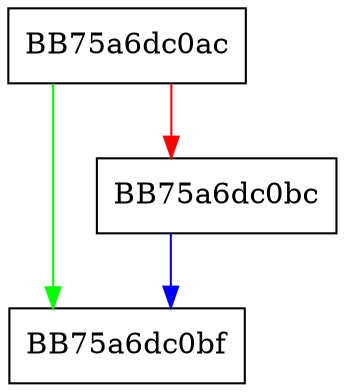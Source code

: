 digraph has_extension {
  node [shape="box"];
  graph [splines=ortho];
  BB75a6dc0ac -> BB75a6dc0bf [color="green"];
  BB75a6dc0ac -> BB75a6dc0bc [color="red"];
  BB75a6dc0bc -> BB75a6dc0bf [color="blue"];
}